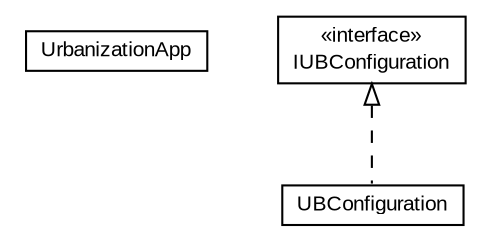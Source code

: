 #!/usr/local/bin/dot
#
# Class diagram 
# Generated by UMLGraph version R5_6-24-gf6e263 (http://www.umlgraph.org/)
#

digraph G {
	edge [fontname="arial",fontsize=10,labelfontname="arial",labelfontsize=10];
	node [fontname="arial",fontsize=10,shape=plaintext];
	nodesep=0.25;
	ranksep=0.5;
	// com.mycompany.service.UrbanizationApp
	c15 [label=<<table title="com.mycompany.service.UrbanizationApp" border="0" cellborder="1" cellspacing="0" cellpadding="2" port="p" href="./UrbanizationApp.html">
		<tr><td><table border="0" cellspacing="0" cellpadding="1">
<tr><td align="center" balign="center"> UrbanizationApp </td></tr>
		</table></td></tr>
		</table>>, URL="./UrbanizationApp.html", fontname="arial", fontcolor="black", fontsize=10.0];
	// com.mycompany.service.UBConfiguration
	c16 [label=<<table title="com.mycompany.service.UBConfiguration" border="0" cellborder="1" cellspacing="0" cellpadding="2" port="p" href="./UBConfiguration.html">
		<tr><td><table border="0" cellspacing="0" cellpadding="1">
<tr><td align="center" balign="center"> UBConfiguration </td></tr>
		</table></td></tr>
		</table>>, URL="./UBConfiguration.html", fontname="arial", fontcolor="black", fontsize=10.0];
	// com.mycompany.service.IUBConfiguration
	c17 [label=<<table title="com.mycompany.service.IUBConfiguration" border="0" cellborder="1" cellspacing="0" cellpadding="2" port="p" href="./IUBConfiguration.html">
		<tr><td><table border="0" cellspacing="0" cellpadding="1">
<tr><td align="center" balign="center"> &#171;interface&#187; </td></tr>
<tr><td align="center" balign="center"> IUBConfiguration </td></tr>
		</table></td></tr>
		</table>>, URL="./IUBConfiguration.html", fontname="arial", fontcolor="black", fontsize=10.0];
	//com.mycompany.service.UBConfiguration implements com.mycompany.service.IUBConfiguration
	c17:p -> c16:p [dir=back,arrowtail=empty,style=dashed];
}

